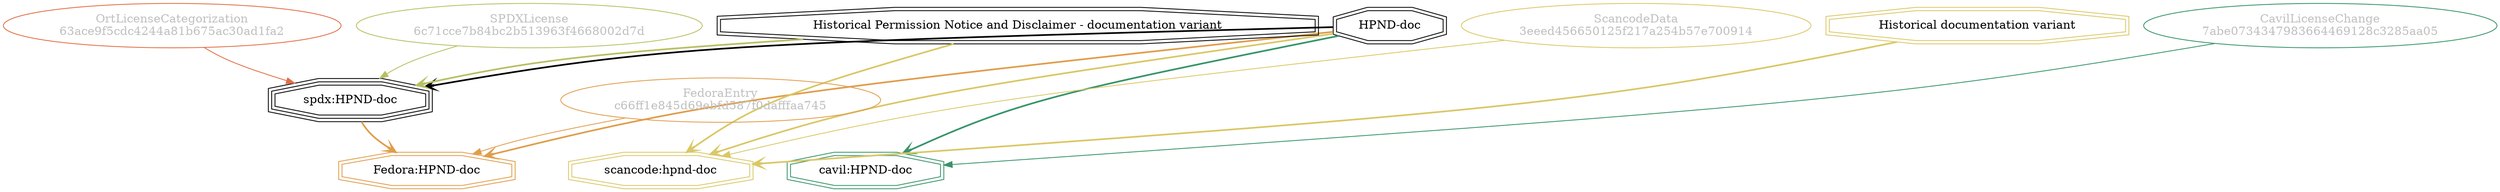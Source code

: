 strict digraph {
    node [shape=box];
    graph [splines=curved];
    2157 [label="SPDXLicense\n6c71cce7b84bc2b513963f4668002d7d"
         ,fontcolor=gray
         ,color="#b8bf62"
         ,fillcolor="beige;1"
         ,shape=ellipse];
    2158 [label="spdx:HPND-doc"
         ,shape=tripleoctagon];
    2159 [label="HPND-doc"
         ,shape=doubleoctagon];
    2160 [label="Historical Permission Notice and Disclaimer - documentation variant"
         ,shape=doubleoctagon];
    6761 [label="FedoraEntry\nc66ff1e845d69ebfd587f0dafffaa745"
         ,fontcolor=gray
         ,color="#e09d4b"
         ,fillcolor="beige;1"
         ,shape=ellipse];
    6762 [label="Fedora:HPND-doc"
         ,color="#e09d4b"
         ,shape=doubleoctagon];
    17098 [label="ScancodeData\n3eeed456650125f217a254b57e700914"
          ,fontcolor=gray
          ,color="#dac767"
          ,fillcolor="beige;1"
          ,shape=ellipse];
    17099 [label="scancode:hpnd-doc"
          ,color="#dac767"
          ,shape=doubleoctagon];
    17100 [label="Historical documentation variant"
          ,color="#dac767"
          ,shape=doubleoctagon];
    28745 [label="OrtLicenseCategorization\n63ace9f5cdc4244a81b675ac30ad1fa2"
          ,fontcolor=gray
          ,color="#e06f45"
          ,fillcolor="beige;1"
          ,shape=ellipse];
    36952 [label="CavilLicenseChange\n7abe0734347983664469128c3285aa05"
          ,fontcolor=gray
          ,color="#379469"
          ,fillcolor="beige;1"
          ,shape=ellipse];
    36953 [label="cavil:HPND-doc"
          ,color="#379469"
          ,shape=doubleoctagon];
    2157 -> 2158 [weight=0.5
                 ,color="#b8bf62"];
    2158 -> 6762 [style=bold
                 ,arrowhead=vee
                 ,weight=0.7
                 ,color="#e09d4b"];
    2159 -> 2158 [style=bold
                 ,arrowhead=vee
                 ,weight=0.7];
    2159 -> 6762 [style=bold
                 ,arrowhead=vee
                 ,weight=0.7
                 ,color="#e09d4b"];
    2159 -> 17099 [style=bold
                  ,arrowhead=vee
                  ,weight=0.7
                  ,color="#dac767"];
    2159 -> 36953 [style=bold
                  ,arrowhead=vee
                  ,weight=0.7
                  ,color="#379469"];
    2159 -> 36953 [style=bold
                  ,arrowhead=vee
                  ,weight=0.7
                  ,color="#379469"];
    2160 -> 2158 [style=bold
                 ,arrowhead=vee
                 ,weight=0.7
                 ,color="#b8bf62"];
    2160 -> 17099 [style=bold
                  ,arrowhead=vee
                  ,weight=0.7
                  ,color="#dac767"];
    6761 -> 6762 [weight=0.5
                 ,color="#e09d4b"];
    17098 -> 17099 [weight=0.5
                   ,color="#dac767"];
    17100 -> 17099 [style=bold
                   ,arrowhead=vee
                   ,weight=0.7
                   ,color="#dac767"];
    28745 -> 2158 [weight=0.5
                  ,color="#e06f45"];
    36952 -> 36953 [weight=0.5
                   ,color="#379469"];
}

